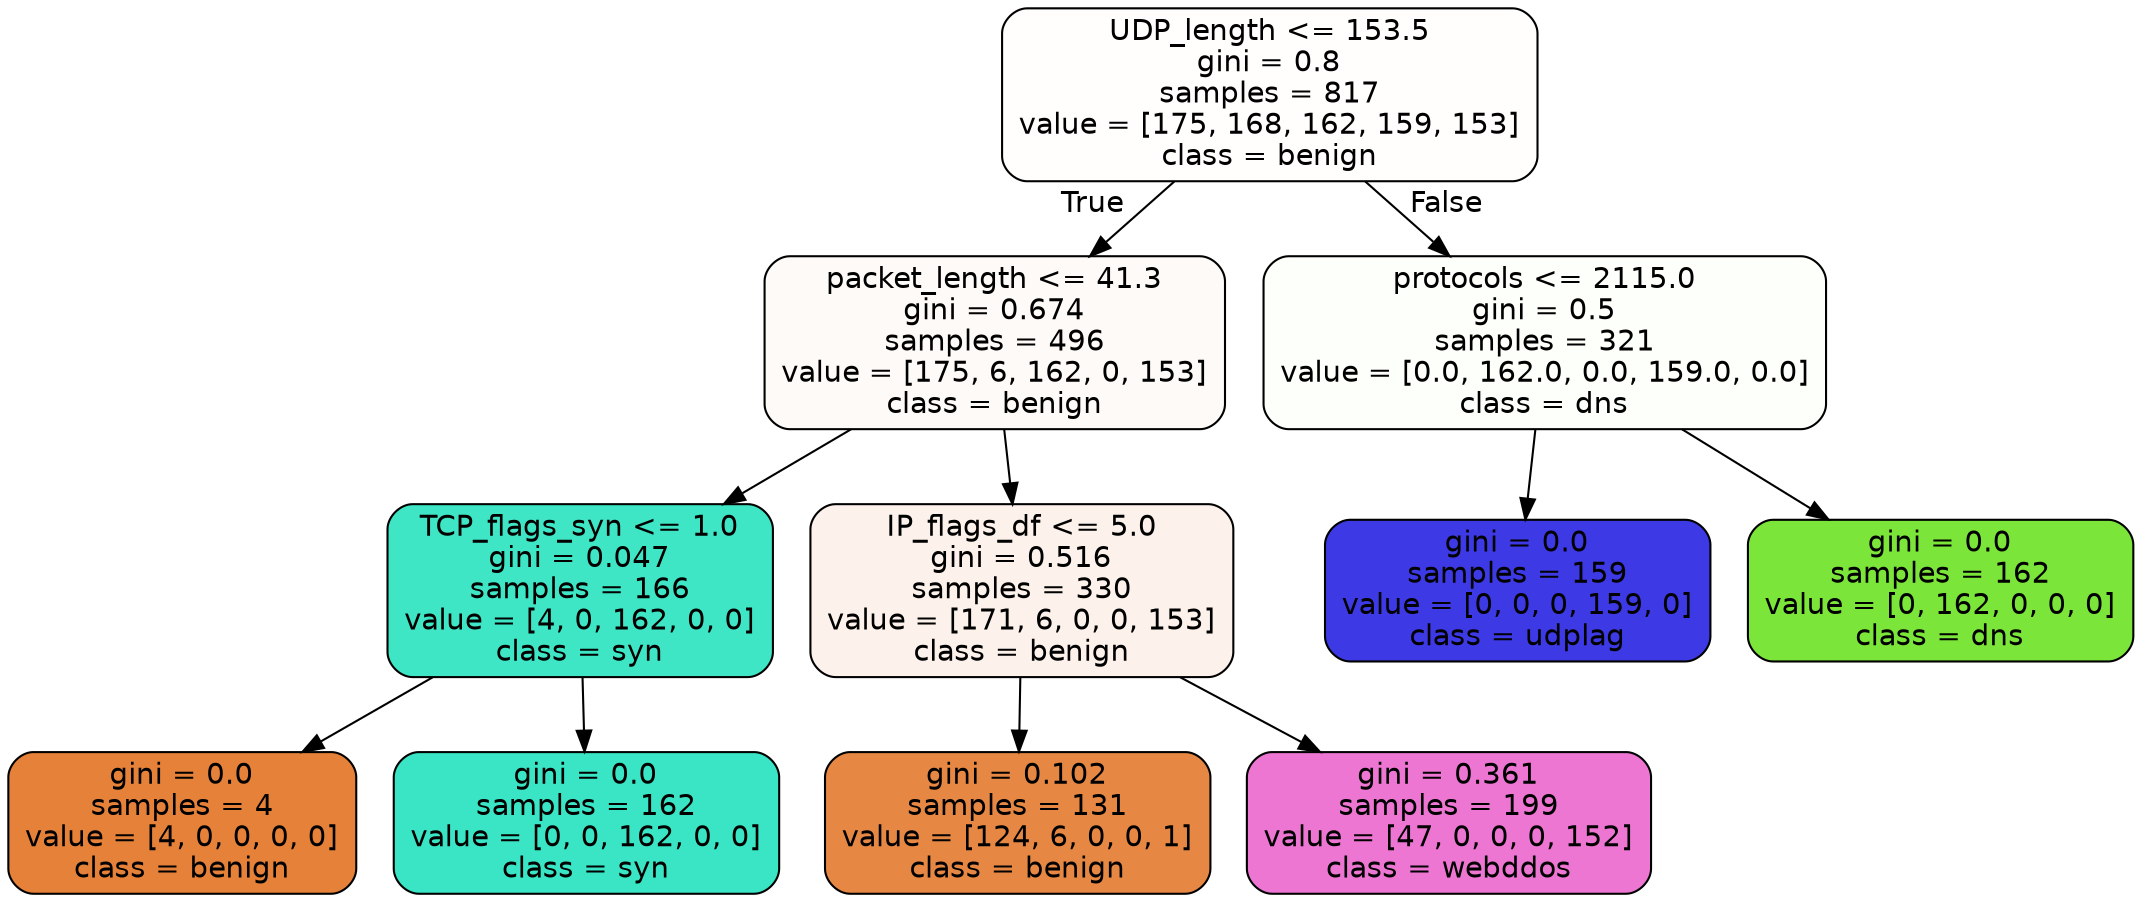 digraph Tree {
node [shape=box, style="filled, rounded", color="black", fontname="helvetica"] ;
edge [fontname="helvetica"] ;
0 [label="UDP_length <= 153.5\ngini = 0.8\nsamples = 817\nvalue = [175, 168, 162, 159, 153]\nclass = benign", fillcolor="#fffefd"] ;
1 [label="packet_length <= 41.3\ngini = 0.674\nsamples = 496\nvalue = [175, 6, 162, 0, 153]\nclass = benign", fillcolor="#fefaf7"] ;
0 -> 1 [labeldistance=2.5, labelangle=45, headlabel="True"] ;
2 [label="TCP_flags_syn <= 1.0\ngini = 0.047\nsamples = 166\nvalue = [4, 0, 162, 0, 0]\nclass = syn", fillcolor="#3ee6c6"] ;
1 -> 2 ;
3 [label="gini = 0.0\nsamples = 4\nvalue = [4, 0, 0, 0, 0]\nclass = benign", fillcolor="#e58139"] ;
2 -> 3 ;
4 [label="gini = 0.0\nsamples = 162\nvalue = [0, 0, 162, 0, 0]\nclass = syn", fillcolor="#39e5c5"] ;
2 -> 4 ;
5 [label="IP_flags_df <= 5.0\ngini = 0.516\nsamples = 330\nvalue = [171, 6, 0, 0, 153]\nclass = benign", fillcolor="#fcf2eb"] ;
1 -> 5 ;
6 [label="gini = 0.102\nsamples = 131\nvalue = [124, 6, 0, 0, 1]\nclass = benign", fillcolor="#e68844"] ;
5 -> 6 ;
7 [label="gini = 0.361\nsamples = 199\nvalue = [47, 0, 0, 0, 152]\nclass = webddos", fillcolor="#ed76d3"] ;
5 -> 7 ;
8 [label="protocols <= 2115.0\ngini = 0.5\nsamples = 321\nvalue = [0.0, 162.0, 0.0, 159.0, 0.0]\nclass = dns", fillcolor="#fdfffb"] ;
0 -> 8 [labeldistance=2.5, labelangle=-45, headlabel="False"] ;
9 [label="gini = 0.0\nsamples = 159\nvalue = [0, 0, 0, 159, 0]\nclass = udplag", fillcolor="#3c39e5"] ;
8 -> 9 ;
10 [label="gini = 0.0\nsamples = 162\nvalue = [0, 162, 0, 0, 0]\nclass = dns", fillcolor="#7be539"] ;
8 -> 10 ;
}